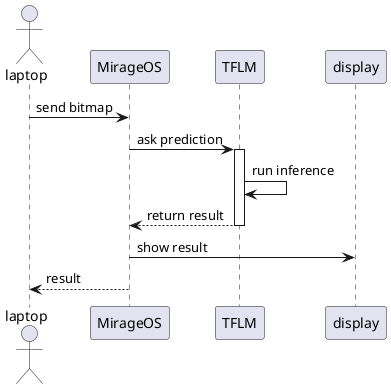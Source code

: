 @startuml

'title Demo

actor laptop

laptop -> MirageOS: send bitmap
MirageOS -> TFLM: ask prediction
activate TFLM
TFLM -> TFLM: run inference
MirageOS <-- TFLM: return result
deactivate TFLM
MirageOS -> display: show result

MirageOS --> laptop: result

@enduml

